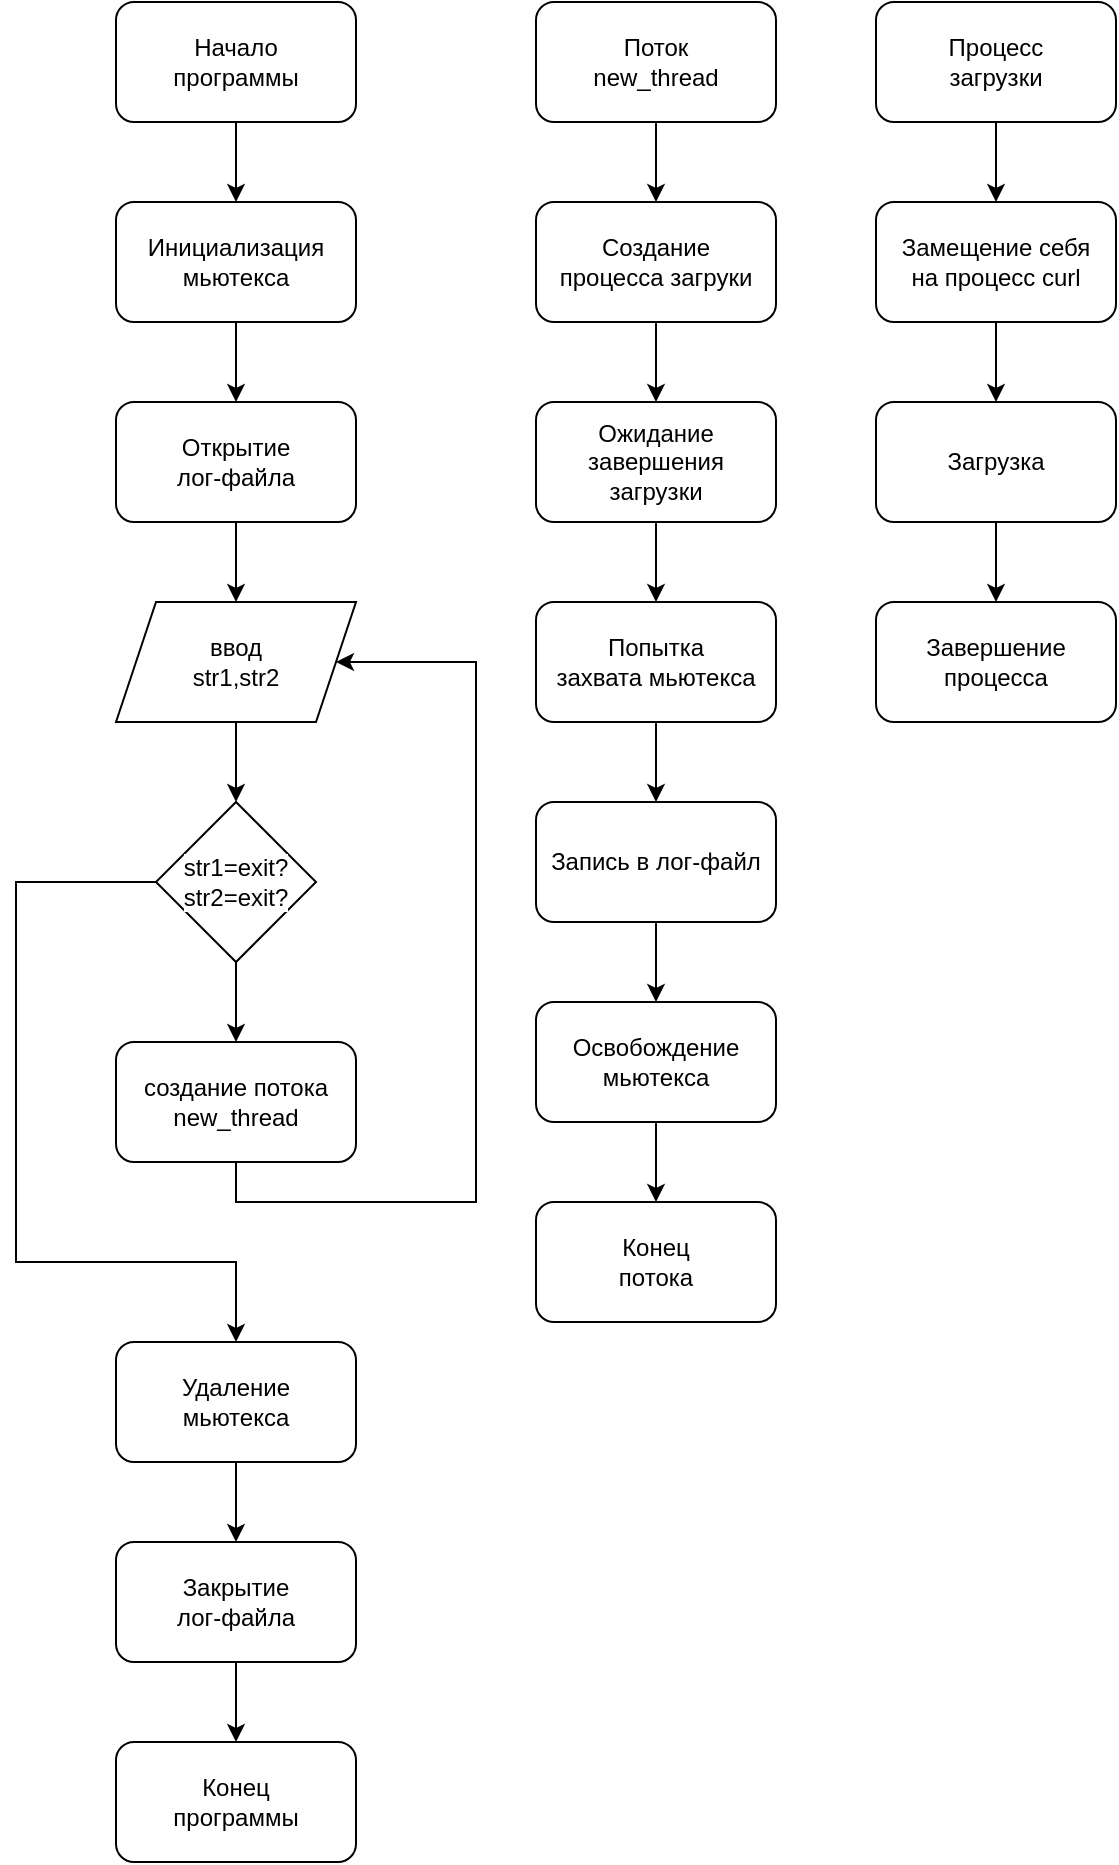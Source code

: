 <mxfile version="15.6.6" type="google"><diagram id="hWO_Jd2dUDWTo4K8l24p" name="Page-1"><mxGraphModel dx="1382" dy="786" grid="1" gridSize="10" guides="1" tooltips="1" connect="1" arrows="1" fold="1" page="1" pageScale="1" pageWidth="827" pageHeight="1169" math="0" shadow="0"><root><mxCell id="0"/><mxCell id="1" parent="0"/><mxCell id="eg7t04AxRmVA-VP4p5Xp-3" style="edgeStyle=orthogonalEdgeStyle;rounded=0;orthogonalLoop=1;jettySize=auto;html=1;exitX=0.5;exitY=1;exitDx=0;exitDy=0;fontColor=default;strokeColor=default;labelBackgroundColor=default;" edge="1" parent="1" source="eg7t04AxRmVA-VP4p5Xp-1" target="eg7t04AxRmVA-VP4p5Xp-2"><mxGeometry relative="1" as="geometry"/></mxCell><mxCell id="eg7t04AxRmVA-VP4p5Xp-1" value="&lt;div&gt;Начало &lt;br&gt;&lt;/div&gt;&lt;div&gt;программы&lt;/div&gt;" style="rounded=1;whiteSpace=wrap;html=1;fillColor=default;strokeColor=default;fontColor=default;labelBackgroundColor=default;" vertex="1" parent="1"><mxGeometry x="320" y="150" width="120" height="60" as="geometry"/></mxCell><mxCell id="eg7t04AxRmVA-VP4p5Xp-5" style="edgeStyle=orthogonalEdgeStyle;rounded=0;orthogonalLoop=1;jettySize=auto;html=1;exitX=0.5;exitY=1;exitDx=0;exitDy=0;entryX=0.5;entryY=0;entryDx=0;entryDy=0;fontColor=default;strokeColor=default;labelBackgroundColor=default;" edge="1" parent="1" source="eg7t04AxRmVA-VP4p5Xp-2" target="eg7t04AxRmVA-VP4p5Xp-4"><mxGeometry relative="1" as="geometry"/></mxCell><mxCell id="eg7t04AxRmVA-VP4p5Xp-2" value="&lt;div&gt;Инициализация &lt;br&gt;&lt;/div&gt;&lt;div&gt;мьютекса&lt;br&gt;&lt;/div&gt;" style="rounded=1;whiteSpace=wrap;html=1;fillColor=default;strokeColor=default;fontColor=default;labelBackgroundColor=default;" vertex="1" parent="1"><mxGeometry x="320" y="250" width="120" height="60" as="geometry"/></mxCell><mxCell id="eg7t04AxRmVA-VP4p5Xp-12" style="edgeStyle=orthogonalEdgeStyle;rounded=0;orthogonalLoop=1;jettySize=auto;html=1;exitX=0.5;exitY=1;exitDx=0;exitDy=0;labelBackgroundColor=default;fontColor=default;strokeColor=default;" edge="1" parent="1" source="eg7t04AxRmVA-VP4p5Xp-4"><mxGeometry relative="1" as="geometry"><mxPoint x="380" y="450" as="targetPoint"/></mxGeometry></mxCell><mxCell id="eg7t04AxRmVA-VP4p5Xp-4" value="&lt;div&gt;Открытие&lt;/div&gt;&lt;div&gt;лог-файла&lt;br&gt;&lt;/div&gt;" style="rounded=1;whiteSpace=wrap;html=1;fontColor=default;strokeColor=default;fillColor=default;labelBackgroundColor=default;" vertex="1" parent="1"><mxGeometry x="320" y="350" width="120" height="60" as="geometry"/></mxCell><mxCell id="eg7t04AxRmVA-VP4p5Xp-15" style="edgeStyle=orthogonalEdgeStyle;rounded=0;orthogonalLoop=1;jettySize=auto;html=1;exitX=0.5;exitY=1;exitDx=0;exitDy=0;labelBackgroundColor=default;fontColor=default;strokeColor=default;" edge="1" parent="1" source="eg7t04AxRmVA-VP4p5Xp-13" target="eg7t04AxRmVA-VP4p5Xp-14"><mxGeometry relative="1" as="geometry"/></mxCell><mxCell id="eg7t04AxRmVA-VP4p5Xp-13" value="&lt;div&gt;ввод&lt;/div&gt;&lt;div&gt;str1,str2&lt;br&gt;&lt;/div&gt;" style="shape=parallelogram;perimeter=parallelogramPerimeter;whiteSpace=wrap;html=1;fixedSize=1;labelBackgroundColor=default;fontColor=default;strokeColor=default;fillColor=default;" vertex="1" parent="1"><mxGeometry x="320" y="450" width="120" height="60" as="geometry"/></mxCell><mxCell id="eg7t04AxRmVA-VP4p5Xp-17" style="edgeStyle=orthogonalEdgeStyle;rounded=0;orthogonalLoop=1;jettySize=auto;html=1;exitX=0;exitY=0.5;exitDx=0;exitDy=0;labelBackgroundColor=default;fontColor=default;strokeColor=default;entryX=0.5;entryY=0;entryDx=0;entryDy=0;" edge="1" parent="1" source="eg7t04AxRmVA-VP4p5Xp-14" target="eg7t04AxRmVA-VP4p5Xp-18"><mxGeometry relative="1" as="geometry"><mxPoint x="260" y="880" as="targetPoint"/><Array as="points"><mxPoint x="270" y="590"/><mxPoint x="270" y="780"/><mxPoint x="380" y="780"/></Array></mxGeometry></mxCell><mxCell id="eg7t04AxRmVA-VP4p5Xp-20" style="edgeStyle=orthogonalEdgeStyle;rounded=0;orthogonalLoop=1;jettySize=auto;html=1;exitX=0.5;exitY=1;exitDx=0;exitDy=0;labelBackgroundColor=default;fontColor=default;strokeColor=default;" edge="1" parent="1" source="eg7t04AxRmVA-VP4p5Xp-14" target="eg7t04AxRmVA-VP4p5Xp-19"><mxGeometry relative="1" as="geometry"/></mxCell><mxCell id="eg7t04AxRmVA-VP4p5Xp-14" value="&lt;div&gt;str1=exit?&lt;/div&gt;&lt;div&gt;str2=exit?&lt;br&gt;&lt;/div&gt;" style="rhombus;whiteSpace=wrap;html=1;labelBackgroundColor=default;fontColor=default;strokeColor=default;fillColor=default;" vertex="1" parent="1"><mxGeometry x="340" y="550" width="80" height="80" as="geometry"/></mxCell><mxCell id="eg7t04AxRmVA-VP4p5Xp-25" style="edgeStyle=orthogonalEdgeStyle;rounded=0;orthogonalLoop=1;jettySize=auto;html=1;exitX=0.5;exitY=1;exitDx=0;exitDy=0;entryX=0.5;entryY=0;entryDx=0;entryDy=0;labelBackgroundColor=default;fontColor=default;strokeColor=default;" edge="1" parent="1" source="eg7t04AxRmVA-VP4p5Xp-18" target="eg7t04AxRmVA-VP4p5Xp-24"><mxGeometry relative="1" as="geometry"/></mxCell><mxCell id="eg7t04AxRmVA-VP4p5Xp-18" value="&lt;div&gt;Удаление &lt;br&gt;&lt;/div&gt;&lt;div&gt;мьютекса&lt;br&gt;&lt;/div&gt;" style="rounded=1;whiteSpace=wrap;html=1;fillColor=default;strokeColor=default;fontColor=default;labelBackgroundColor=default;" vertex="1" parent="1"><mxGeometry x="320" y="820" width="120" height="60" as="geometry"/></mxCell><mxCell id="eg7t04AxRmVA-VP4p5Xp-21" style="edgeStyle=orthogonalEdgeStyle;rounded=0;orthogonalLoop=1;jettySize=auto;html=1;exitX=0.5;exitY=1;exitDx=0;exitDy=0;labelBackgroundColor=default;fontColor=default;strokeColor=default;entryX=1;entryY=0.5;entryDx=0;entryDy=0;" edge="1" parent="1" source="eg7t04AxRmVA-VP4p5Xp-19" target="eg7t04AxRmVA-VP4p5Xp-13"><mxGeometry relative="1" as="geometry"><mxPoint x="480" y="480" as="targetPoint"/><Array as="points"><mxPoint x="380" y="750"/><mxPoint x="500" y="750"/><mxPoint x="500" y="480"/></Array></mxGeometry></mxCell><mxCell id="eg7t04AxRmVA-VP4p5Xp-19" value="&lt;div&gt;создание потока &lt;br&gt;&lt;/div&gt;&lt;div&gt;new_thread&lt;br&gt;&lt;/div&gt;" style="rounded=1;whiteSpace=wrap;html=1;fontColor=default;strokeColor=default;fillColor=default;labelBackgroundColor=default;" vertex="1" parent="1"><mxGeometry x="320" y="670" width="120" height="60" as="geometry"/></mxCell><mxCell id="eg7t04AxRmVA-VP4p5Xp-27" style="edgeStyle=orthogonalEdgeStyle;rounded=0;orthogonalLoop=1;jettySize=auto;html=1;exitX=0.5;exitY=1;exitDx=0;exitDy=0;labelBackgroundColor=default;fontColor=default;strokeColor=default;" edge="1" parent="1" source="eg7t04AxRmVA-VP4p5Xp-24" target="eg7t04AxRmVA-VP4p5Xp-26"><mxGeometry relative="1" as="geometry"/></mxCell><mxCell id="eg7t04AxRmVA-VP4p5Xp-24" value="&lt;div&gt;Закрытие&lt;br&gt;&lt;/div&gt;&lt;div&gt;лог-файла&lt;br&gt;&lt;/div&gt;" style="rounded=1;whiteSpace=wrap;html=1;fontColor=default;strokeColor=default;fillColor=default;labelBackgroundColor=default;" vertex="1" parent="1"><mxGeometry x="320" y="920" width="120" height="60" as="geometry"/></mxCell><mxCell id="eg7t04AxRmVA-VP4p5Xp-26" value="&lt;div&gt;Конец&lt;/div&gt;&lt;div&gt;программы&lt;br&gt;&lt;/div&gt;" style="rounded=1;whiteSpace=wrap;html=1;fillColor=default;strokeColor=default;fontColor=default;labelBackgroundColor=default;" vertex="1" parent="1"><mxGeometry x="320" y="1020" width="120" height="60" as="geometry"/></mxCell><mxCell id="eg7t04AxRmVA-VP4p5Xp-30" style="edgeStyle=orthogonalEdgeStyle;rounded=0;orthogonalLoop=1;jettySize=auto;html=1;exitX=0.5;exitY=1;exitDx=0;exitDy=0;labelBackgroundColor=default;fontColor=default;strokeColor=default;" edge="1" parent="1" source="eg7t04AxRmVA-VP4p5Xp-28" target="eg7t04AxRmVA-VP4p5Xp-29"><mxGeometry relative="1" as="geometry"/></mxCell><mxCell id="eg7t04AxRmVA-VP4p5Xp-28" value="&lt;div&gt;Поток &lt;br&gt;&lt;/div&gt;&lt;div&gt;new_thread&lt;br&gt;&lt;/div&gt;" style="rounded=1;whiteSpace=wrap;html=1;fillColor=default;strokeColor=default;fontColor=default;labelBackgroundColor=default;" vertex="1" parent="1"><mxGeometry x="530" y="150" width="120" height="60" as="geometry"/></mxCell><mxCell id="eg7t04AxRmVA-VP4p5Xp-32" style="edgeStyle=orthogonalEdgeStyle;rounded=0;orthogonalLoop=1;jettySize=auto;html=1;exitX=0.5;exitY=1;exitDx=0;exitDy=0;labelBackgroundColor=default;fontColor=default;strokeColor=default;" edge="1" parent="1" source="eg7t04AxRmVA-VP4p5Xp-29" target="eg7t04AxRmVA-VP4p5Xp-31"><mxGeometry relative="1" as="geometry"/></mxCell><mxCell id="eg7t04AxRmVA-VP4p5Xp-29" value="&lt;div&gt;Создание&lt;/div&gt;&lt;div&gt;процесса загруки&lt;br&gt;&lt;/div&gt;" style="rounded=1;whiteSpace=wrap;html=1;fillColor=default;strokeColor=default;fontColor=default;labelBackgroundColor=default;" vertex="1" parent="1"><mxGeometry x="530" y="250" width="120" height="60" as="geometry"/></mxCell><mxCell id="eg7t04AxRmVA-VP4p5Xp-34" style="edgeStyle=orthogonalEdgeStyle;rounded=0;orthogonalLoop=1;jettySize=auto;html=1;exitX=0.5;exitY=1;exitDx=0;exitDy=0;entryX=0.5;entryY=0;entryDx=0;entryDy=0;labelBackgroundColor=default;fontColor=default;strokeColor=default;" edge="1" parent="1" source="eg7t04AxRmVA-VP4p5Xp-31" target="eg7t04AxRmVA-VP4p5Xp-33"><mxGeometry relative="1" as="geometry"/></mxCell><mxCell id="eg7t04AxRmVA-VP4p5Xp-31" value="&lt;div&gt;Ожидание&lt;/div&gt;&lt;div&gt;завершения &lt;br&gt;&lt;/div&gt;&lt;div&gt;загрузки&lt;br&gt;&lt;/div&gt;" style="rounded=1;whiteSpace=wrap;html=1;fillColor=default;strokeColor=default;fontColor=default;labelBackgroundColor=default;" vertex="1" parent="1"><mxGeometry x="530" y="350" width="120" height="60" as="geometry"/></mxCell><mxCell id="eg7t04AxRmVA-VP4p5Xp-36" style="edgeStyle=orthogonalEdgeStyle;rounded=0;orthogonalLoop=1;jettySize=auto;html=1;exitX=0.5;exitY=1;exitDx=0;exitDy=0;labelBackgroundColor=default;fontColor=default;strokeColor=default;" edge="1" parent="1" source="eg7t04AxRmVA-VP4p5Xp-33" target="eg7t04AxRmVA-VP4p5Xp-35"><mxGeometry relative="1" as="geometry"/></mxCell><mxCell id="eg7t04AxRmVA-VP4p5Xp-33" value="&lt;div&gt;Попытка &lt;br&gt;&lt;/div&gt;&lt;div&gt;захвата мьютекса&lt;br&gt;&lt;/div&gt;" style="rounded=1;whiteSpace=wrap;html=1;fillColor=default;strokeColor=default;fontColor=default;labelBackgroundColor=default;" vertex="1" parent="1"><mxGeometry x="530" y="450" width="120" height="60" as="geometry"/></mxCell><mxCell id="eg7t04AxRmVA-VP4p5Xp-38" style="edgeStyle=orthogonalEdgeStyle;rounded=0;orthogonalLoop=1;jettySize=auto;html=1;exitX=0.5;exitY=1;exitDx=0;exitDy=0;labelBackgroundColor=default;fontColor=default;strokeColor=default;" edge="1" parent="1" source="eg7t04AxRmVA-VP4p5Xp-35" target="eg7t04AxRmVA-VP4p5Xp-37"><mxGeometry relative="1" as="geometry"/></mxCell><mxCell id="eg7t04AxRmVA-VP4p5Xp-35" value="Запись в лог-файл" style="rounded=1;whiteSpace=wrap;html=1;fillColor=default;strokeColor=default;fontColor=default;labelBackgroundColor=default;" vertex="1" parent="1"><mxGeometry x="530" y="550" width="120" height="60" as="geometry"/></mxCell><mxCell id="eg7t04AxRmVA-VP4p5Xp-40" style="edgeStyle=orthogonalEdgeStyle;rounded=0;orthogonalLoop=1;jettySize=auto;html=1;exitX=0.5;exitY=1;exitDx=0;exitDy=0;labelBackgroundColor=default;fontColor=default;strokeColor=default;" edge="1" parent="1" source="eg7t04AxRmVA-VP4p5Xp-37" target="eg7t04AxRmVA-VP4p5Xp-39"><mxGeometry relative="1" as="geometry"/></mxCell><mxCell id="eg7t04AxRmVA-VP4p5Xp-37" value="&lt;div&gt;Освобождение &lt;br&gt;&lt;/div&gt;&lt;div&gt;мьютекса&lt;br&gt;&lt;/div&gt;" style="rounded=1;whiteSpace=wrap;html=1;fillColor=default;strokeColor=default;fontColor=default;labelBackgroundColor=default;" vertex="1" parent="1"><mxGeometry x="530" y="650" width="120" height="60" as="geometry"/></mxCell><mxCell id="eg7t04AxRmVA-VP4p5Xp-39" value="&lt;div&gt;Конец&lt;/div&gt;&lt;div&gt;потока&lt;br&gt;&lt;/div&gt;" style="rounded=1;whiteSpace=wrap;html=1;fillColor=default;strokeColor=default;fontColor=default;labelBackgroundColor=default;" vertex="1" parent="1"><mxGeometry x="530" y="750" width="120" height="60" as="geometry"/></mxCell><mxCell id="eg7t04AxRmVA-VP4p5Xp-47" style="edgeStyle=orthogonalEdgeStyle;rounded=0;orthogonalLoop=1;jettySize=auto;html=1;exitX=0.5;exitY=1;exitDx=0;exitDy=0;labelBackgroundColor=default;fontColor=default;strokeColor=default;" edge="1" parent="1" source="eg7t04AxRmVA-VP4p5Xp-41" target="eg7t04AxRmVA-VP4p5Xp-43"><mxGeometry relative="1" as="geometry"/></mxCell><mxCell id="eg7t04AxRmVA-VP4p5Xp-41" value="&lt;div&gt;Процесс&lt;/div&gt;&lt;div&gt;загрузки&lt;br&gt;&lt;/div&gt;" style="rounded=1;whiteSpace=wrap;html=1;fillColor=default;strokeColor=default;fontColor=default;labelBackgroundColor=default;" vertex="1" parent="1"><mxGeometry x="700" y="150" width="120" height="60" as="geometry"/></mxCell><mxCell id="eg7t04AxRmVA-VP4p5Xp-42" style="edgeStyle=orthogonalEdgeStyle;rounded=0;orthogonalLoop=1;jettySize=auto;html=1;exitX=0.5;exitY=1;exitDx=0;exitDy=0;labelBackgroundColor=default;fontColor=default;strokeColor=default;" edge="1" parent="1" source="eg7t04AxRmVA-VP4p5Xp-43" target="eg7t04AxRmVA-VP4p5Xp-45"><mxGeometry relative="1" as="geometry"/></mxCell><mxCell id="eg7t04AxRmVA-VP4p5Xp-43" value="&lt;div&gt;Замещение себя&lt;/div&gt;&lt;div&gt;на процесс curl&lt;br&gt;&lt;/div&gt;" style="rounded=1;whiteSpace=wrap;html=1;fillColor=default;strokeColor=default;fontColor=default;labelBackgroundColor=default;" vertex="1" parent="1"><mxGeometry x="700" y="250" width="120" height="60" as="geometry"/></mxCell><mxCell id="eg7t04AxRmVA-VP4p5Xp-44" style="edgeStyle=orthogonalEdgeStyle;rounded=0;orthogonalLoop=1;jettySize=auto;html=1;exitX=0.5;exitY=1;exitDx=0;exitDy=0;entryX=0.5;entryY=0;entryDx=0;entryDy=0;labelBackgroundColor=default;fontColor=default;strokeColor=default;" edge="1" parent="1" source="eg7t04AxRmVA-VP4p5Xp-45" target="eg7t04AxRmVA-VP4p5Xp-46"><mxGeometry relative="1" as="geometry"/></mxCell><mxCell id="eg7t04AxRmVA-VP4p5Xp-45" value="Загрузка" style="rounded=1;whiteSpace=wrap;html=1;fillColor=default;strokeColor=default;fontColor=default;labelBackgroundColor=default;" vertex="1" parent="1"><mxGeometry x="700" y="350" width="120" height="60" as="geometry"/></mxCell><mxCell id="eg7t04AxRmVA-VP4p5Xp-46" value="&lt;div&gt;Завершение&lt;/div&gt;&lt;div&gt;процесса&lt;br&gt;&lt;/div&gt;" style="rounded=1;whiteSpace=wrap;html=1;fillColor=default;strokeColor=default;fontColor=default;labelBackgroundColor=default;" vertex="1" parent="1"><mxGeometry x="700" y="450" width="120" height="60" as="geometry"/></mxCell></root></mxGraphModel></diagram></mxfile>
